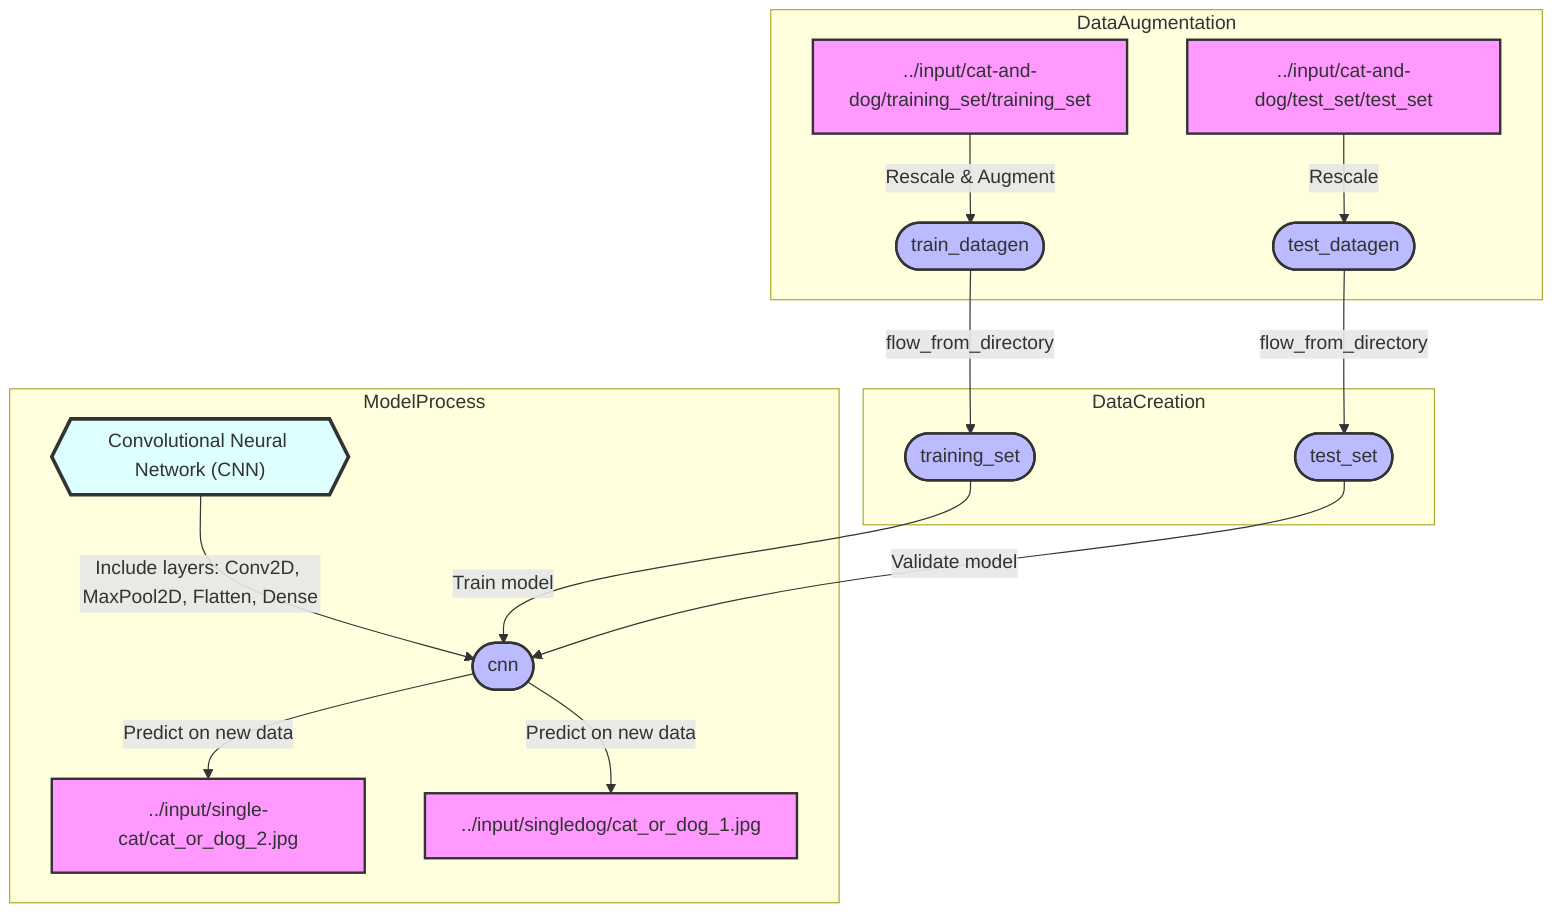 flowchart TD
    %% Data Sources %%
    A1["../input/cat-and-dog/training_set/training_set"]:::datasource
    A2["../input/cat-and-dog/test_set/test_set"]:::datasource

    %% Data Variables %%
    B1([train_datagen]):::variable
    B2([test_datagen]):::variable
    B3([training_set]):::variable
    B4([test_set]):::variable
    B5([cnn]):::variable

    %% Model %%
    C1{{"Convolutional Neural Network (CNN)"}}:::model

    %% Data Flows %%
    subgraph DataAugmentation
        A1 -->|Rescale & Augment| B1
        A2 -->|Rescale| B2
    end
    subgraph DataCreation
        B1 -->|flow_from_directory| B3
        B2 -->|flow_from_directory| B4
    end
    subgraph ModelProcess
        C1 -->|Include layers: Conv2D, MaxPool2D, Flatten, Dense| B5
        B3 -->|Train model| B5
        B4 -->|Validate model| B5
        B5 -->|Predict on new data| A3["../input/single-cat/cat_or_dog_2.jpg"]:::datasource & A4["../input/singledog/cat_or_dog_1.jpg"]:::datasource
    end

    classDef datasource fill:#f9f,stroke:#333,stroke-width:2px;
    classDef variable fill:#bbf,stroke:#333,stroke-width:2px;
    classDef model fill:#dff,stroke:#333,stroke-width:3px;